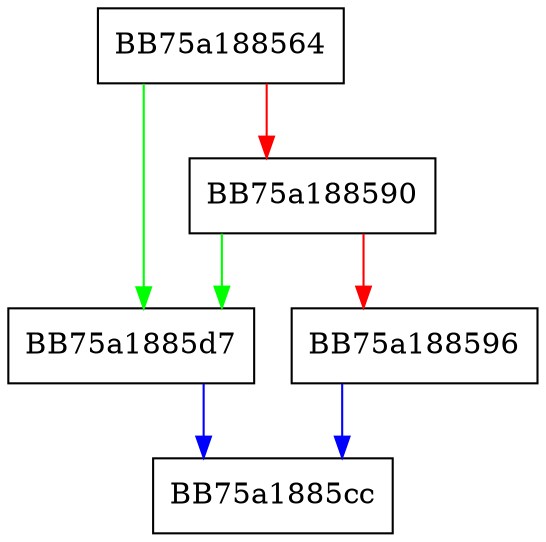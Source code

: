 digraph LookupActive {
  node [shape="box"];
  graph [splines=ortho];
  BB75a188564 -> BB75a1885d7 [color="green"];
  BB75a188564 -> BB75a188590 [color="red"];
  BB75a188590 -> BB75a1885d7 [color="green"];
  BB75a188590 -> BB75a188596 [color="red"];
  BB75a188596 -> BB75a1885cc [color="blue"];
  BB75a1885d7 -> BB75a1885cc [color="blue"];
}